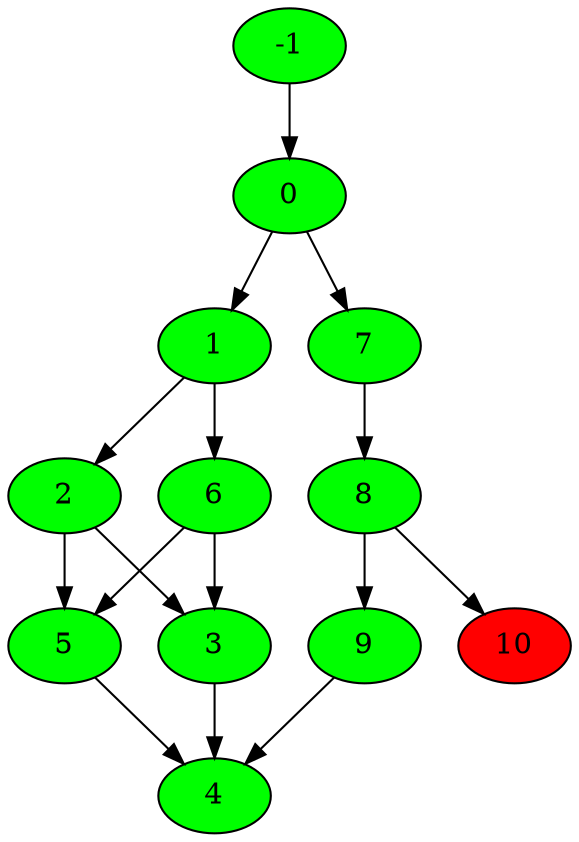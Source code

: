digraph statespace {
node [style=filled]
0 [fillcolor=green]
1 [fillcolor=green]
0 -> 1
7 [fillcolor=green]
0 -> 7
-1 [fillcolor=green]
-1 -> 0
1 [fillcolor=green]
2 [fillcolor=green]
1 -> 2
6 [fillcolor=green]
1 -> 6
2 [fillcolor=green]
3 [fillcolor=green]
2 -> 3
5 [fillcolor=green]
2 -> 5
3 [fillcolor=green]
4 [fillcolor=green]
3 -> 4
5 [fillcolor=green]
5 -> 4
6 [fillcolor=green]
6 -> 3
6 -> 5
7 [fillcolor=green]
8 [fillcolor=green]
7 -> 8
8 [fillcolor=green]
9 [fillcolor=green]
8 -> 9
10 [fillcolor=green]
8 -> 10
9 [fillcolor=green]
9 -> 4
10 [fillcolor=red]
}
